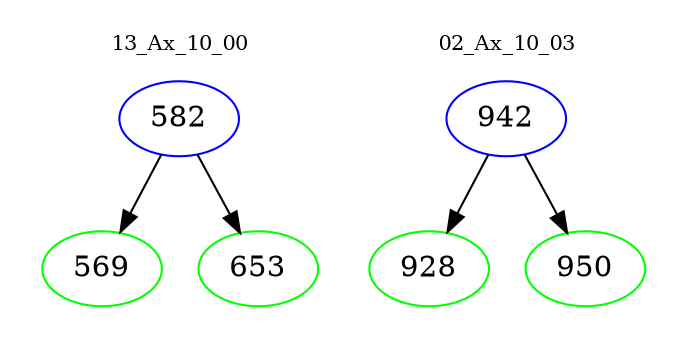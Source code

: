 digraph{
subgraph cluster_0 {
color = white
label = "13_Ax_10_00";
fontsize=10;
T0_582 [label="582", color="blue"]
T0_582 -> T0_569 [color="black"]
T0_569 [label="569", color="green"]
T0_582 -> T0_653 [color="black"]
T0_653 [label="653", color="green"]
}
subgraph cluster_1 {
color = white
label = "02_Ax_10_03";
fontsize=10;
T1_942 [label="942", color="blue"]
T1_942 -> T1_928 [color="black"]
T1_928 [label="928", color="green"]
T1_942 -> T1_950 [color="black"]
T1_950 [label="950", color="green"]
}
}
